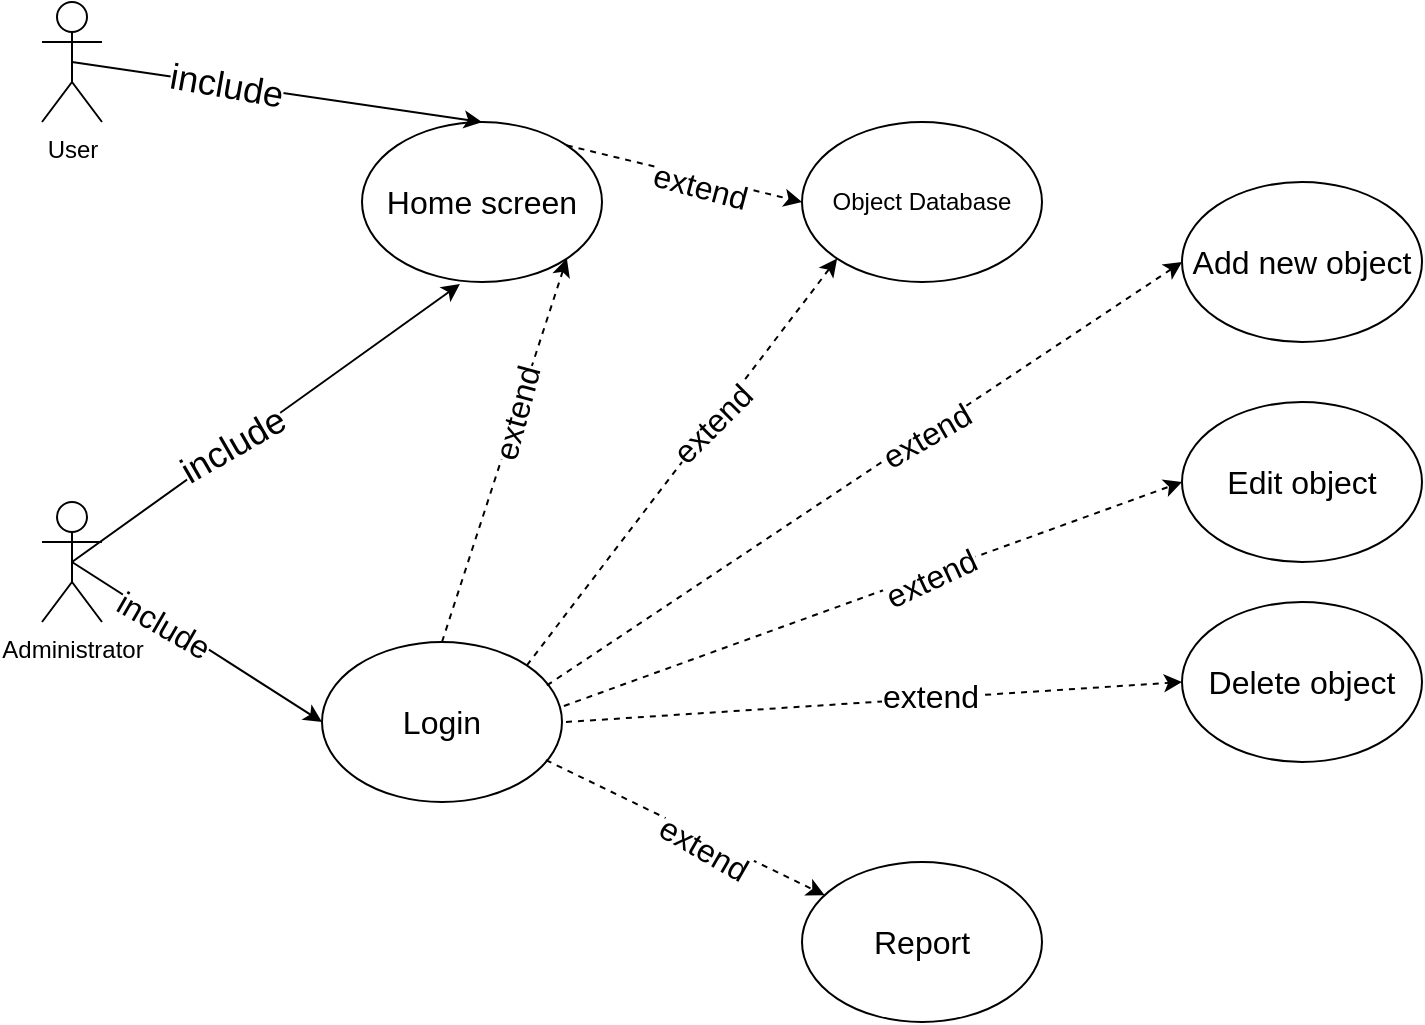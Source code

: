 <mxfile version="13.9.9" type="device"><diagram id="BRHq_1fkQ-0wVATDQRdU" name="Страница 1"><mxGraphModel dx="1422" dy="822" grid="1" gridSize="10" guides="1" tooltips="1" connect="1" arrows="1" fold="1" page="1" pageScale="1" pageWidth="827" pageHeight="1169" math="0" shadow="0"><root><mxCell id="0"/><mxCell id="1" parent="0"/><mxCell id="ZBQahGHcNraPNpigELS2-1" value="User" style="shape=umlActor;verticalLabelPosition=bottom;verticalAlign=top;html=1;outlineConnect=0;" vertex="1" parent="1"><mxGeometry x="60" y="50" width="30" height="60" as="geometry"/></mxCell><mxCell id="ZBQahGHcNraPNpigELS2-2" value="&lt;font style=&quot;font-size: 16px&quot;&gt;Home screen&lt;/font&gt;" style="ellipse;whiteSpace=wrap;html=1;" vertex="1" parent="1"><mxGeometry x="220" y="110" width="120" height="80" as="geometry"/></mxCell><mxCell id="ZBQahGHcNraPNpigELS2-4" value="Administrator" style="shape=umlActor;verticalLabelPosition=bottom;verticalAlign=top;html=1;outlineConnect=0;" vertex="1" parent="1"><mxGeometry x="60" y="300" width="30" height="60" as="geometry"/></mxCell><mxCell id="ZBQahGHcNraPNpigELS2-9" value="" style="endArrow=classic;html=1;exitX=0.5;exitY=0.5;exitDx=0;exitDy=0;exitPerimeter=0;entryX=0.408;entryY=1.013;entryDx=0;entryDy=0;entryPerimeter=0;" edge="1" parent="1" source="ZBQahGHcNraPNpigELS2-4" target="ZBQahGHcNraPNpigELS2-2"><mxGeometry width="50" height="50" relative="1" as="geometry"><mxPoint x="390" y="450" as="sourcePoint"/><mxPoint x="440" y="400" as="targetPoint"/></mxGeometry></mxCell><mxCell id="ZBQahGHcNraPNpigELS2-14" value="&lt;font style=&quot;font-size: 18px&quot;&gt;include&lt;/font&gt;" style="edgeLabel;html=1;align=center;verticalAlign=middle;resizable=0;points=[];rotation=-30;" vertex="1" connectable="0" parent="ZBQahGHcNraPNpigELS2-9"><mxGeometry x="-0.169" y="1" relative="1" as="geometry"><mxPoint as="offset"/></mxGeometry></mxCell><mxCell id="ZBQahGHcNraPNpigELS2-10" value="" style="endArrow=classic;html=1;exitX=0.5;exitY=0.5;exitDx=0;exitDy=0;exitPerimeter=0;entryX=0.5;entryY=0;entryDx=0;entryDy=0;" edge="1" parent="1" source="ZBQahGHcNraPNpigELS2-1" target="ZBQahGHcNraPNpigELS2-2"><mxGeometry width="50" height="50" relative="1" as="geometry"><mxPoint x="390" y="450" as="sourcePoint"/><mxPoint x="440" y="400" as="targetPoint"/></mxGeometry></mxCell><mxCell id="ZBQahGHcNraPNpigELS2-13" value="&lt;font style=&quot;font-size: 18px&quot;&gt;include&lt;/font&gt;" style="edgeLabel;html=1;align=center;verticalAlign=middle;resizable=0;points=[];rotation=10;" vertex="1" connectable="0" parent="ZBQahGHcNraPNpigELS2-10"><mxGeometry x="-0.249" y="-1" relative="1" as="geometry"><mxPoint y="-1.06" as="offset"/></mxGeometry></mxCell><mxCell id="ZBQahGHcNraPNpigELS2-15" value="&lt;font style=&quot;font-size: 16px&quot;&gt;Login&lt;/font&gt;" style="ellipse;whiteSpace=wrap;html=1;" vertex="1" parent="1"><mxGeometry x="200" y="370" width="120" height="80" as="geometry"/></mxCell><mxCell id="ZBQahGHcNraPNpigELS2-16" value="&lt;font style=&quot;font-size: 16px&quot;&gt;Add new object&lt;/font&gt;" style="ellipse;whiteSpace=wrap;html=1;" vertex="1" parent="1"><mxGeometry x="630" y="140" width="120" height="80" as="geometry"/></mxCell><mxCell id="ZBQahGHcNraPNpigELS2-17" value="&lt;font style=&quot;font-size: 16px&quot;&gt;Edit object&lt;/font&gt;" style="ellipse;whiteSpace=wrap;html=1;" vertex="1" parent="1"><mxGeometry x="630" y="250" width="120" height="80" as="geometry"/></mxCell><mxCell id="ZBQahGHcNraPNpigELS2-18" value="&lt;font style=&quot;font-size: 16px&quot;&gt;Delete object&lt;/font&gt;" style="ellipse;whiteSpace=wrap;html=1;" vertex="1" parent="1"><mxGeometry x="630" y="350" width="120" height="80" as="geometry"/></mxCell><mxCell id="ZBQahGHcNraPNpigELS2-19" value="" style="endArrow=classic;html=1;exitX=0.5;exitY=0.5;exitDx=0;exitDy=0;exitPerimeter=0;entryX=0;entryY=0.5;entryDx=0;entryDy=0;" edge="1" parent="1" source="ZBQahGHcNraPNpigELS2-4" target="ZBQahGHcNraPNpigELS2-15"><mxGeometry width="50" height="50" relative="1" as="geometry"><mxPoint x="390" y="430" as="sourcePoint"/><mxPoint x="440" y="380" as="targetPoint"/></mxGeometry></mxCell><mxCell id="ZBQahGHcNraPNpigELS2-20" value="&lt;font style=&quot;font-size: 16px&quot;&gt;include&lt;/font&gt;" style="edgeLabel;html=1;align=center;verticalAlign=middle;resizable=0;points=[];rotation=30;" vertex="1" connectable="0" parent="ZBQahGHcNraPNpigELS2-19"><mxGeometry x="-0.28" relative="1" as="geometry"><mxPoint x="0.36" y="1.43" as="offset"/></mxGeometry></mxCell><mxCell id="ZBQahGHcNraPNpigELS2-21" value="Object Database" style="ellipse;whiteSpace=wrap;html=1;" vertex="1" parent="1"><mxGeometry x="440" y="110" width="120" height="80" as="geometry"/></mxCell><mxCell id="ZBQahGHcNraPNpigELS2-27" value="" style="endArrow=classic;html=1;dashed=1;exitX=1;exitY=0;exitDx=0;exitDy=0;entryX=0;entryY=1;entryDx=0;entryDy=0;" edge="1" parent="1" source="ZBQahGHcNraPNpigELS2-15" target="ZBQahGHcNraPNpigELS2-21"><mxGeometry width="50" height="50" relative="1" as="geometry"><mxPoint x="390" y="420" as="sourcePoint"/><mxPoint x="440" y="370" as="targetPoint"/></mxGeometry></mxCell><mxCell id="ZBQahGHcNraPNpigELS2-28" value="&lt;font style=&quot;font-size: 16px&quot;&gt;extend&lt;/font&gt;" style="edgeLabel;html=1;align=center;verticalAlign=middle;resizable=0;points=[];rotation=-45;" vertex="1" connectable="0" parent="ZBQahGHcNraPNpigELS2-27"><mxGeometry x="0.202" y="-3" relative="1" as="geometry"><mxPoint x="-3.63" as="offset"/></mxGeometry></mxCell><mxCell id="ZBQahGHcNraPNpigELS2-29" value="" style="endArrow=classic;html=1;dashed=1;exitX=1;exitY=0;exitDx=0;exitDy=0;entryX=0;entryY=0.5;entryDx=0;entryDy=0;" edge="1" parent="1" source="ZBQahGHcNraPNpigELS2-2" target="ZBQahGHcNraPNpigELS2-21"><mxGeometry width="50" height="50" relative="1" as="geometry"><mxPoint x="312.426" y="301.716" as="sourcePoint"/><mxPoint x="467.574" y="188.284" as="targetPoint"/></mxGeometry></mxCell><mxCell id="ZBQahGHcNraPNpigELS2-30" value="&lt;font style=&quot;font-size: 16px&quot;&gt;extend&lt;/font&gt;" style="edgeLabel;html=1;align=center;verticalAlign=middle;resizable=0;points=[];rotation=15;" vertex="1" connectable="0" parent="ZBQahGHcNraPNpigELS2-29"><mxGeometry x="0.202" y="-3" relative="1" as="geometry"><mxPoint x="-3.63" as="offset"/></mxGeometry></mxCell><mxCell id="ZBQahGHcNraPNpigELS2-31" value="" style="endArrow=classic;html=1;dashed=1;exitX=0.5;exitY=0;exitDx=0;exitDy=0;entryX=1;entryY=1;entryDx=0;entryDy=0;" edge="1" parent="1" source="ZBQahGHcNraPNpigELS2-15" target="ZBQahGHcNraPNpigELS2-2"><mxGeometry width="50" height="50" relative="1" as="geometry"><mxPoint x="312.426" y="301.716" as="sourcePoint"/><mxPoint x="467.574" y="188.284" as="targetPoint"/></mxGeometry></mxCell><mxCell id="ZBQahGHcNraPNpigELS2-32" value="&lt;font style=&quot;font-size: 16px&quot;&gt;extend&lt;/font&gt;" style="edgeLabel;html=1;align=center;verticalAlign=middle;resizable=0;points=[];rotation=-75;" vertex="1" connectable="0" parent="ZBQahGHcNraPNpigELS2-31"><mxGeometry x="0.202" y="-3" relative="1" as="geometry"><mxPoint x="-3.63" as="offset"/></mxGeometry></mxCell><mxCell id="ZBQahGHcNraPNpigELS2-33" value="&lt;font style=&quot;font-size: 16px&quot;&gt;Report&lt;/font&gt;" style="ellipse;whiteSpace=wrap;html=1;" vertex="1" parent="1"><mxGeometry x="440" y="480" width="120" height="80" as="geometry"/></mxCell><mxCell id="ZBQahGHcNraPNpigELS2-34" value="" style="endArrow=classic;html=1;dashed=1;exitX=1;exitY=0;exitDx=0;exitDy=0;entryX=0;entryY=0.5;entryDx=0;entryDy=0;" edge="1" parent="1" target="ZBQahGHcNraPNpigELS2-16"><mxGeometry width="50" height="50" relative="1" as="geometry"><mxPoint x="312.426" y="391.716" as="sourcePoint"/><mxPoint x="467.574" y="188.284" as="targetPoint"/></mxGeometry></mxCell><mxCell id="ZBQahGHcNraPNpigELS2-35" value="&lt;font style=&quot;font-size: 16px&quot;&gt;extend&lt;/font&gt;" style="edgeLabel;html=1;align=center;verticalAlign=middle;resizable=0;points=[];rotation=-30;" vertex="1" connectable="0" parent="ZBQahGHcNraPNpigELS2-34"><mxGeometry x="0.202" y="-3" relative="1" as="geometry"><mxPoint x="-3.63" as="offset"/></mxGeometry></mxCell><mxCell id="ZBQahGHcNraPNpigELS2-36" value="" style="endArrow=classic;html=1;dashed=1;entryX=0;entryY=0.5;entryDx=0;entryDy=0;" edge="1" parent="1" target="ZBQahGHcNraPNpigELS2-18"><mxGeometry width="50" height="50" relative="1" as="geometry"><mxPoint x="322" y="410" as="sourcePoint"/><mxPoint x="477.574" y="198.284" as="targetPoint"/></mxGeometry></mxCell><mxCell id="ZBQahGHcNraPNpigELS2-37" value="&lt;font style=&quot;font-size: 16px&quot;&gt;extend&lt;/font&gt;" style="edgeLabel;html=1;align=center;verticalAlign=middle;resizable=0;points=[];rotation=0;" vertex="1" connectable="0" parent="ZBQahGHcNraPNpigELS2-36"><mxGeometry x="0.202" y="-3" relative="1" as="geometry"><mxPoint x="-3.63" y="-4" as="offset"/></mxGeometry></mxCell><mxCell id="ZBQahGHcNraPNpigELS2-38" value="" style="endArrow=classic;html=1;dashed=1;exitX=1.008;exitY=0.4;exitDx=0;exitDy=0;entryX=0;entryY=0.5;entryDx=0;entryDy=0;exitPerimeter=0;" edge="1" parent="1" source="ZBQahGHcNraPNpigELS2-15" target="ZBQahGHcNraPNpigELS2-17"><mxGeometry width="50" height="50" relative="1" as="geometry"><mxPoint x="332.426" y="411.716" as="sourcePoint"/><mxPoint x="640" y="290" as="targetPoint"/></mxGeometry></mxCell><mxCell id="ZBQahGHcNraPNpigELS2-39" value="&lt;font style=&quot;font-size: 16px&quot;&gt;extend&lt;/font&gt;" style="edgeLabel;html=1;align=center;verticalAlign=middle;resizable=0;points=[];rotation=-25;" vertex="1" connectable="0" parent="ZBQahGHcNraPNpigELS2-38"><mxGeometry x="0.202" y="-3" relative="1" as="geometry"><mxPoint x="-3.63" as="offset"/></mxGeometry></mxCell><mxCell id="ZBQahGHcNraPNpigELS2-40" value="" style="endArrow=classic;html=1;dashed=1;exitX=0.933;exitY=0.738;exitDx=0;exitDy=0;exitPerimeter=0;" edge="1" parent="1" source="ZBQahGHcNraPNpigELS2-15" target="ZBQahGHcNraPNpigELS2-33"><mxGeometry width="50" height="50" relative="1" as="geometry"><mxPoint x="342.426" y="421.716" as="sourcePoint"/><mxPoint x="650" y="300" as="targetPoint"/></mxGeometry></mxCell><mxCell id="ZBQahGHcNraPNpigELS2-41" value="&lt;font style=&quot;font-size: 16px&quot;&gt;extend&lt;/font&gt;" style="edgeLabel;html=1;align=center;verticalAlign=middle;resizable=0;points=[];rotation=30;" vertex="1" connectable="0" parent="ZBQahGHcNraPNpigELS2-40"><mxGeometry x="0.202" y="-3" relative="1" as="geometry"><mxPoint x="-3.63" as="offset"/></mxGeometry></mxCell></root></mxGraphModel></diagram></mxfile>